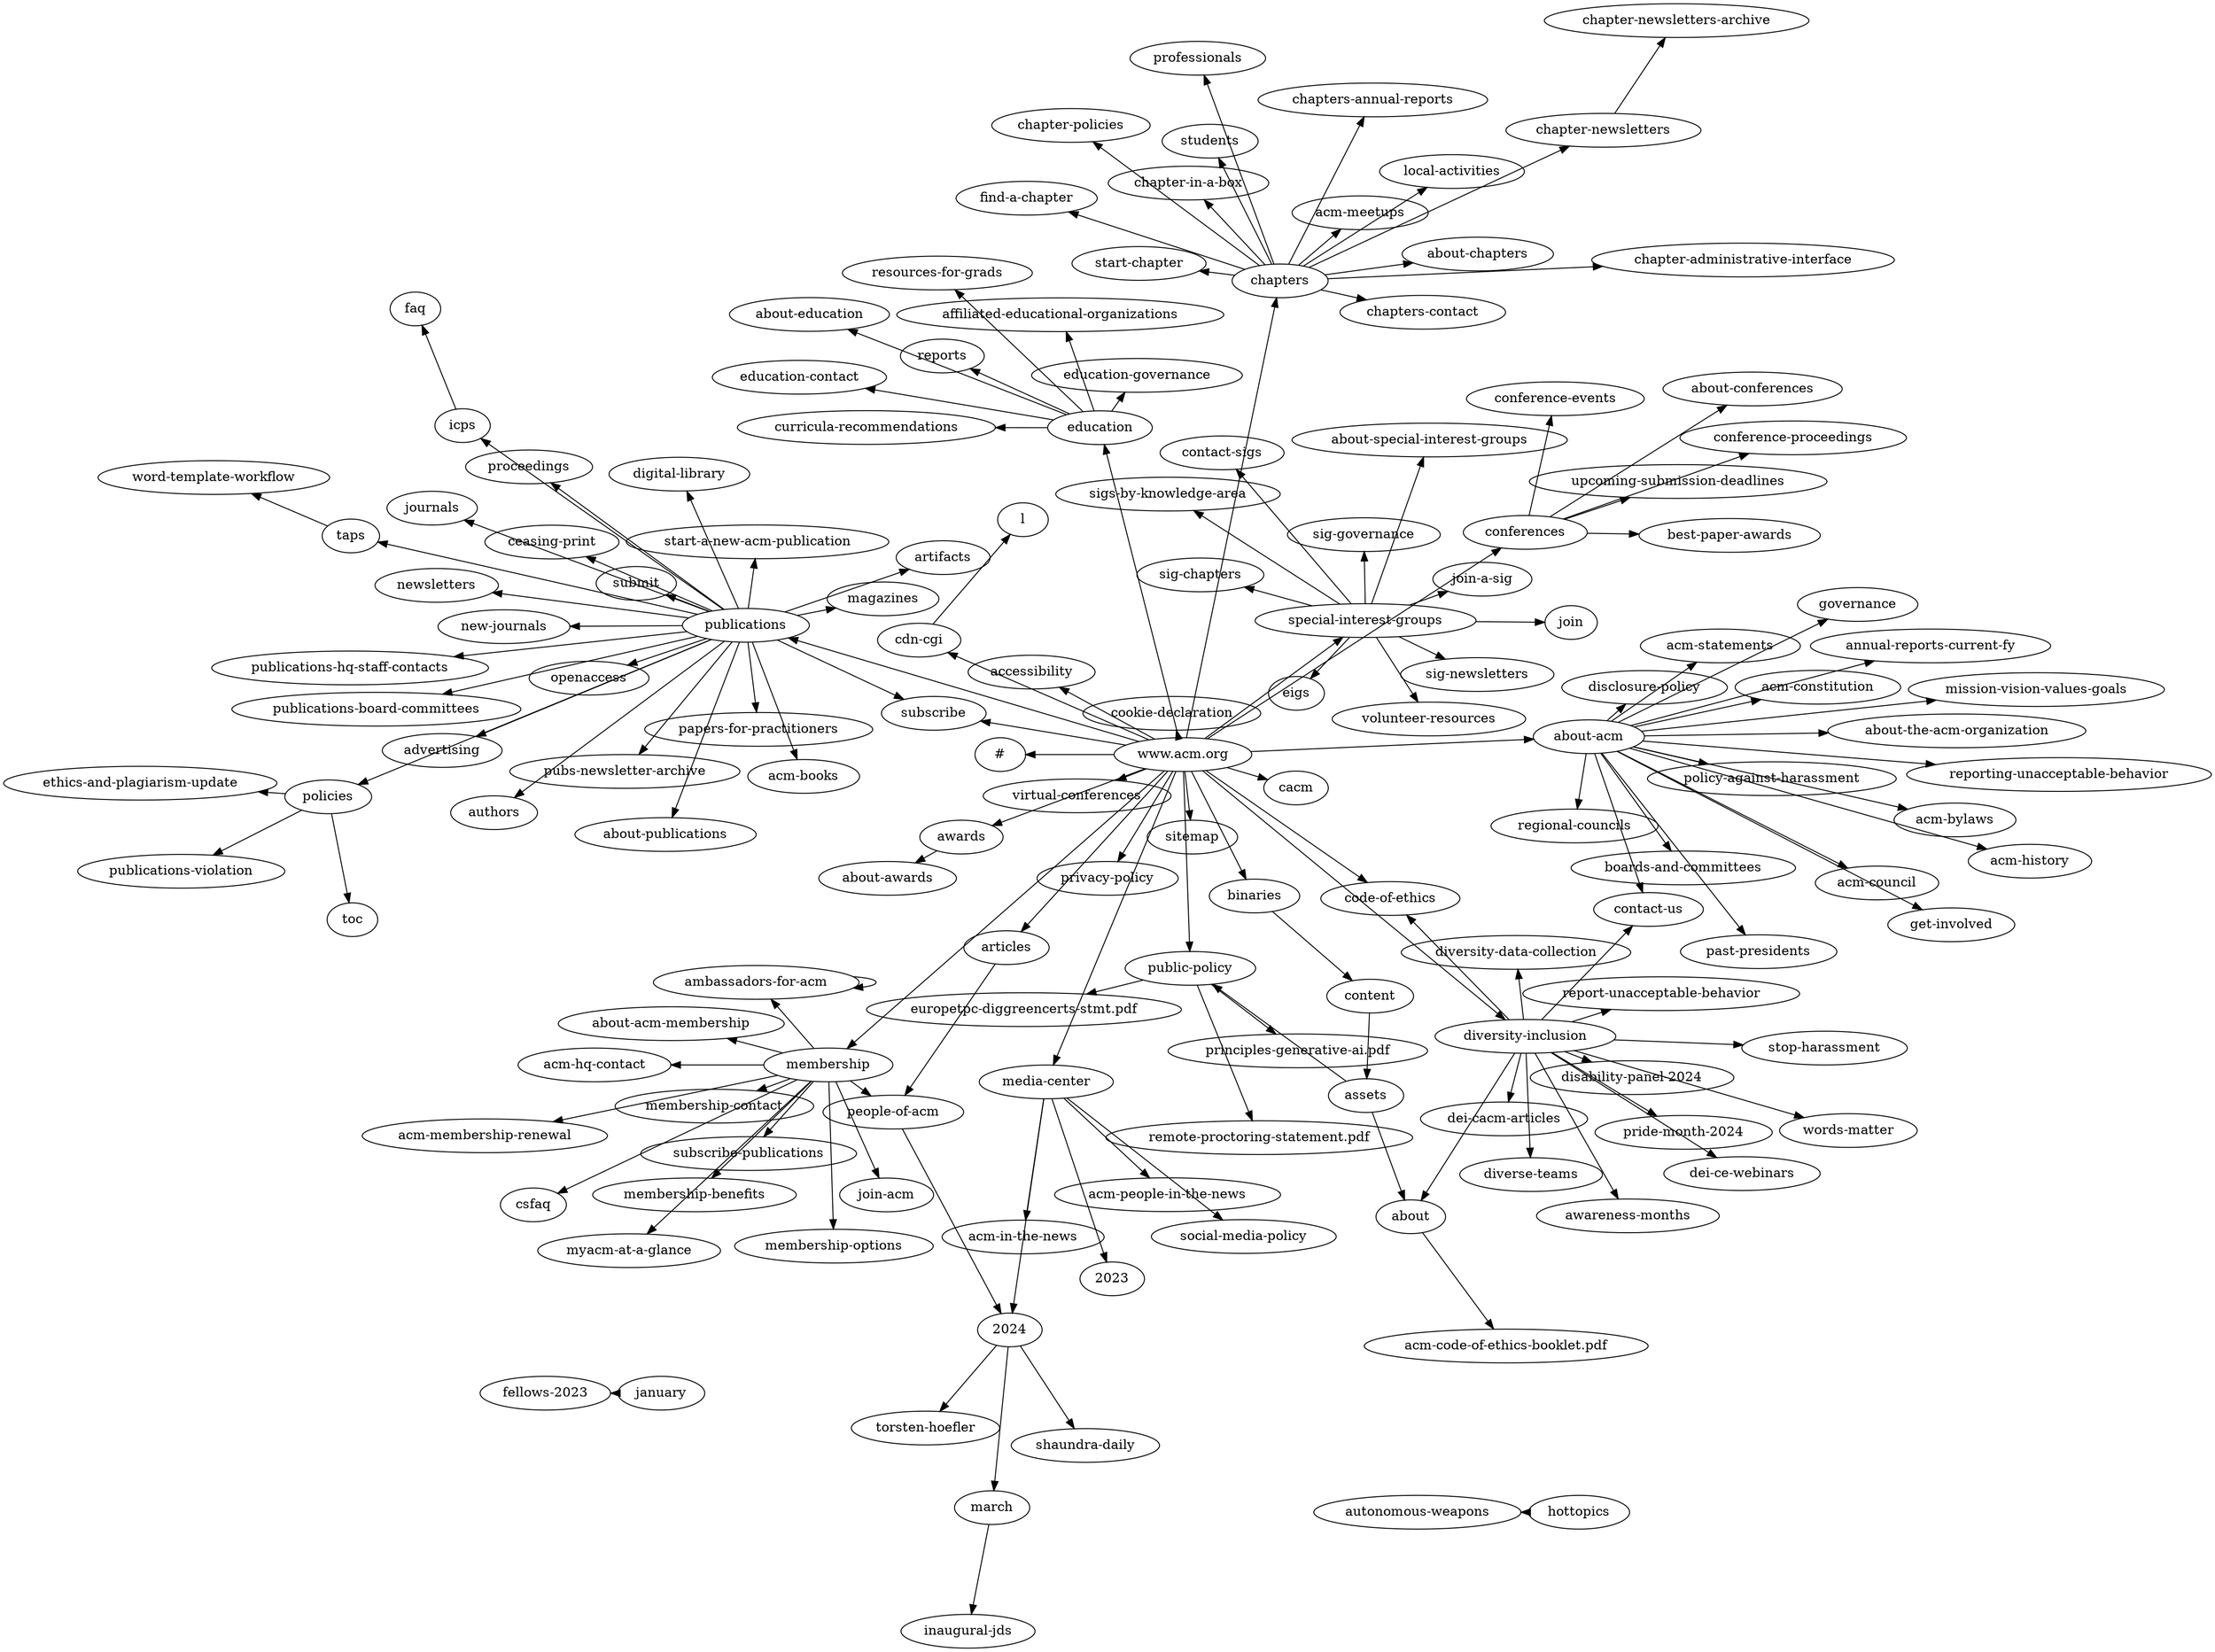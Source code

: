 digraph site {
rankdir=LR;
size=100
layout=sfdp
overlap=prism
#beautify=true
#smoothing=triangle
#quadtree=fast
pack=false
"binaries" -> "content";
"about" -> "acm-code-of-ethics-booklet.pdf";
"assets" -> "public-policy";
"assets" -> "about";
"awards" -> "about-awards";
"education" -> "education-governance";
"education" -> "curricula-recommendations";
"education" -> "affiliated-educational-organizations";
"education" -> "resources-for-grads";
"education" -> "about-education";
"education" -> "reports";
"education" -> "education-contact";
"taps" -> "word-template-workflow";
"diversity-inclusion" -> "pride-month-2024";
"diversity-inclusion" -> "report-unacceptable-behavior";
"diversity-inclusion" -> "contact-us";
"diversity-inclusion" -> "dei-ce-webinars";
"diversity-inclusion" -> "words-matter";
"diversity-inclusion" -> "disability-panel-2024";
"diversity-inclusion" -> "dei-cacm-articles";
"diversity-inclusion" -> "diverse-teams";
"diversity-inclusion" -> "about";
"diversity-inclusion" -> "awareness-months";
"diversity-inclusion" -> "diversity-data-collection";
"diversity-inclusion" -> "stop-harassment";
"diversity-inclusion" -> "code-of-ethics";
"policies" -> "toc";
"policies" -> "ethics-and-plagiarism-update";
"policies" -> "publications-violation";
"chapters" -> "about-chapters";
"chapters" -> "chapter-policies";
"chapters" -> "students";
"chapters" -> "start-chapter";
"chapters" -> "chapter-newsletters";
"chapters" -> "acm-meetups";
"chapters" -> "local-activities";
"chapters" -> "chapter-in-a-box";
"chapters" -> "chapter-administrative-interface";
"chapters" -> "find-a-chapter";
"chapters" -> "chapters-contact";
"chapters" -> "chapters-annual-reports";
"chapters" -> "professionals";
"media-center" -> "acm-in-the-news";
"media-center" -> "2023";
"media-center" -> "2024";
"media-center" -> "social-media-policy";
"media-center" -> "acm-people-in-the-news";
"conferences" -> "upcoming-submission-deadlines";
"conferences" -> "conference-proceedings";
"conferences" -> "conference-events";
"conferences" -> "about-conferences";
"conferences" -> "best-paper-awards";
"content" -> "assets";
"special-interest-groups" -> "join";
"special-interest-groups" -> "volunteer-resources";
"special-interest-groups" -> "join-a-sig";
"special-interest-groups" -> "sig-newsletters";
"special-interest-groups" -> "sig-chapters";
"special-interest-groups" -> "contact-sigs";
"special-interest-groups" -> "about-special-interest-groups";
"special-interest-groups" -> "sigs-by-knowledge-area";
"special-interest-groups" -> "sig-governance";
"special-interest-groups" -> "eigs";
"publications" -> "pubs-newsletter-archive";
"publications" -> "new-journals";
"publications" -> "magazines";
"publications" -> "policies";
"publications" -> "about-publications";
"publications" -> "authors";
"publications" -> "subscribe";
"publications" -> "acm-books";
"publications" -> "advertising";
"publications" -> "papers-for-practitioners";
"publications" -> "publications-board-committees";
"publications" -> "newsletters";
"publications" -> "publications-hq-staff-contacts";
"publications" -> "openaccess";
"publications" -> "digital-library";
"publications" -> "submit";
"publications" -> "ceasing-print";
"publications" -> "taps";
"publications" -> "start-a-new-acm-publication";
"publications" -> "artifacts";
"publications" -> "proceedings";
"publications" -> "journals";
"publications" -> "icps";
"people-of-acm" -> "2024";
"ambassadors-for-acm" -> "ambassadors-for-acm";
"www.acm.org" -> "diversity-inclusion";
"www.acm.org" -> "chapters";
"www.acm.org" -> "membership";
"www.acm.org" -> "about-acm";
"www.acm.org" -> "education";
"www.acm.org" -> "cacm";
"www.acm.org" -> "media-center";
"www.acm.org" -> "code-of-ethics";
"www.acm.org" -> "publications";
"www.acm.org" -> "special-interest-groups";
"www.acm.org" -> "cookie-declaration";
"www.acm.org" -> "articles";
"www.acm.org" -> "binaries";
"www.acm.org" -> "sitemap";
"www.acm.org" -> "awards";
"www.acm.org" -> "public-policy";
"www.acm.org" -> "conferences";
"www.acm.org" -> "cdn-cgi";
"www.acm.org" -> "accessibility";
"www.acm.org" -> "virtual-conferences";
"www.acm.org" -> "#";
"www.acm.org" -> "privacy-policy";
"www.acm.org" -> "subscribe";
"about-acm" -> "acm-history";
"about-acm" -> "acm-bylaws";
"about-acm" -> "past-presidents";
"about-acm" -> "get-involved";
"about-acm" -> "acm-council";
"about-acm" -> "disclosure-policy";
"about-acm" -> "boards-and-committees";
"about-acm" -> "contact-us";
"about-acm" -> "regional-councils";
"about-acm" -> "annual-reports-current-fy";
"about-acm" -> "reporting-unacceptable-behavior";
"about-acm" -> "policy-against-harassment";
"about-acm" -> "about-the-acm-organization";
"about-acm" -> "mission-vision-values-goals";
"about-acm" -> "acm-constitution";
"about-acm" -> "governance";
"about-acm" -> "acm-statements";
"public-policy" -> "remote-proctoring-statement.pdf";
"public-policy" -> "europetpc-diggreencerts-stmt.pdf";
"public-policy" -> "principles-generative-ai.pdf";
"2024" -> "march";
"2024" -> "torsten-hoefler";
"2024" -> "shaundra-daily";
"march" -> "inaugural-jds";
"articles" -> "people-of-acm";
"january" -> "fellows-2023";
"hottopics" -> "autonomous-weapons";
"chapter-newsletters" -> "chapter-newsletters-archive";
"icps" -> "faq";
"cdn-cgi" -> "l";
"membership" -> "about-acm-membership";
"membership" -> "subscribe-publications";
"membership" -> "people-of-acm";
"membership" -> "acm-hq-contact";
"membership" -> "ambassadors-for-acm";
"membership" -> "join-acm";
"membership" -> "myacm-at-a-glance";
"membership" -> "membership-contact";
"membership" -> "membership-options";
"membership" -> "csfaq";
"membership" -> "membership-benefits";
"membership" -> "acm-membership-renewal";
}
